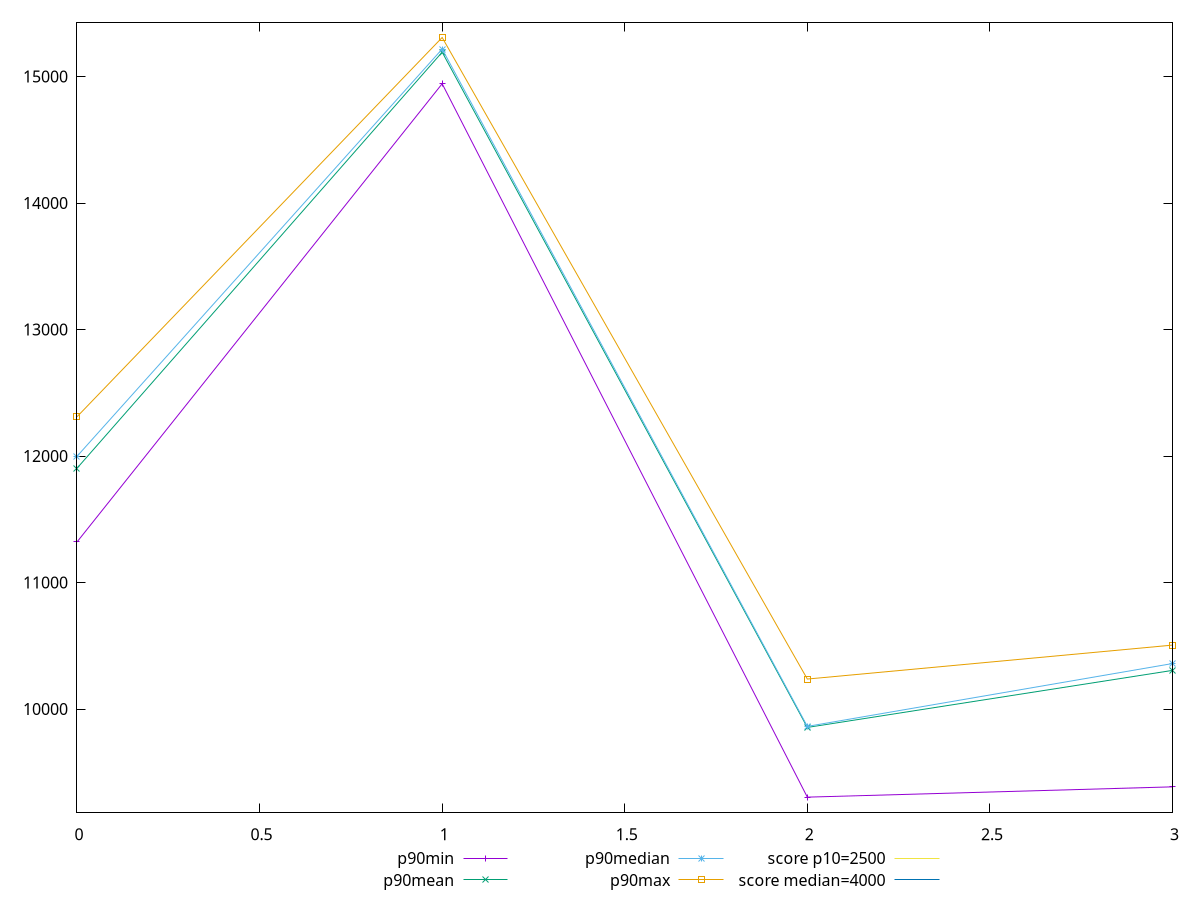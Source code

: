 reset

$p90Min <<EOF
0 11320.8405
1 14943.402750000003
2 9303.5195
3 9384.974999999999
EOF

$p90Mean <<EOF
0 11903.577265957447
1 15193.127200531912
2 9854.65794893617
3 10305.776217143468
EOF

$p90Median <<EOF
0 11997.952749999999
1 15217.962000000001
2 9863.06925
3 10359.9705
EOF

$p90Max <<EOF
0 12310.6405
1 15309.044999999998
2 10237.20815
3 10505.624500000002
EOF

set key outside below
set xrange [0:3]
set yrange [9183.40899:15429.155509999999]
set trange [9183.40899:15429.155509999999]
set terminal svg size 640, 560 enhanced background rgb 'white'
set output "reports/report_00033_2021-03-01T14-23-16.841Z/largest-contentful-paint/progression/value.svg"

plot $p90Min title "p90min" with linespoints, \
     $p90Mean title "p90mean" with linespoints, \
     $p90Median title "p90median" with linespoints, \
     $p90Max title "p90max" with linespoints, \
     2500 title "score p10=2500", \
     4000 title "score median=4000"

reset
